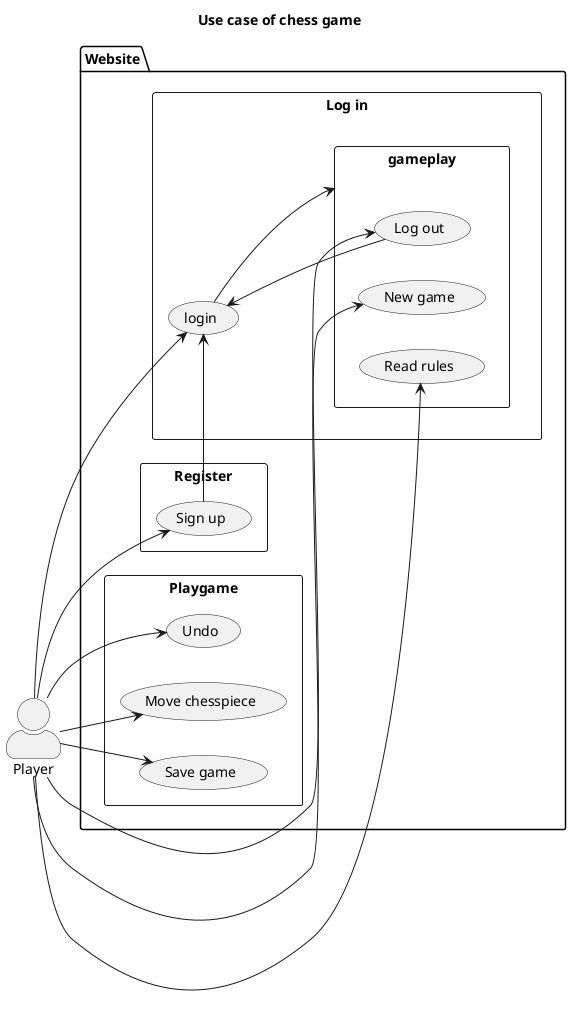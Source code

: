 @startuml Application use cases diagram
skinparam actorStyle awesome

title Use case of chess game

left to right direction
:Player: as player

package "Website"{
  rectangle "Log in"{
    usecase "login" as login
    login --> gameplay
  }
  rectangle "Register"{
    usecase "Sign up" as signup
    signup -> login
  }
rectangle "Playgame"{
    usecase "Move chesspiece" as move
    usecase "Undo" as undo
    usecase "Save game" as save

  }

  rectangle "Game" as gameplay{
    usecase "Log out" as logout
    usecase "New game" as newgame
    usecase "Read rules" as read
    logout --> login
  }


}

player --> signup
player --> login
player --> read
player --> logout
player --> newgame
player --> save
player -> undo
player -> move


@enduml